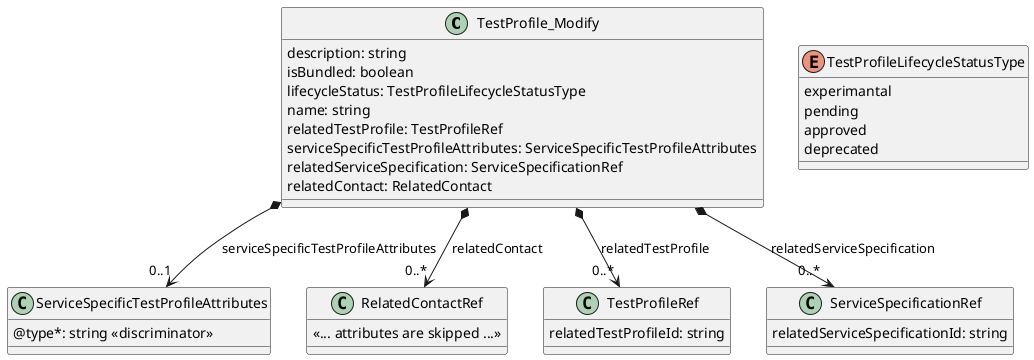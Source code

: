 @startuml useCase4PatchModel

class TestProfile_Modify {
    
    description: string
    isBundled: boolean
    lifecycleStatus: TestProfileLifecycleStatusType
    name: string
    relatedTestProfile: TestProfileRef
    serviceSpecificTestProfileAttributes: ServiceSpecificTestProfileAttributes
    relatedServiceSpecification: ServiceSpecificationRef
    relatedContact: RelatedContact
}

enum TestProfileLifecycleStatusType {
    experimantal
    pending
    approved
    deprecated
}

class ServiceSpecificTestProfileAttributes {
    @type*: string <<discriminator>>
}

class RelatedContactRef {
    <<... attributes are skipped ...>>
}

class TestProfileRef {
    relatedTestProfileId: string
}

class ServiceSpecificationRef {
        relatedServiceSpecificationId: string
}

TestProfile_Modify *-->"0..1" ServiceSpecificTestProfileAttributes : serviceSpecificTestProfileAttributes
TestProfile_Modify *-->"0..*" TestProfileRef : relatedTestProfile
TestProfile_Modify *-->"0..*" ServiceSpecificationRef : relatedServiceSpecification
TestProfile_Modify *-->"0..*" RelatedContactRef : relatedContact

@enduml